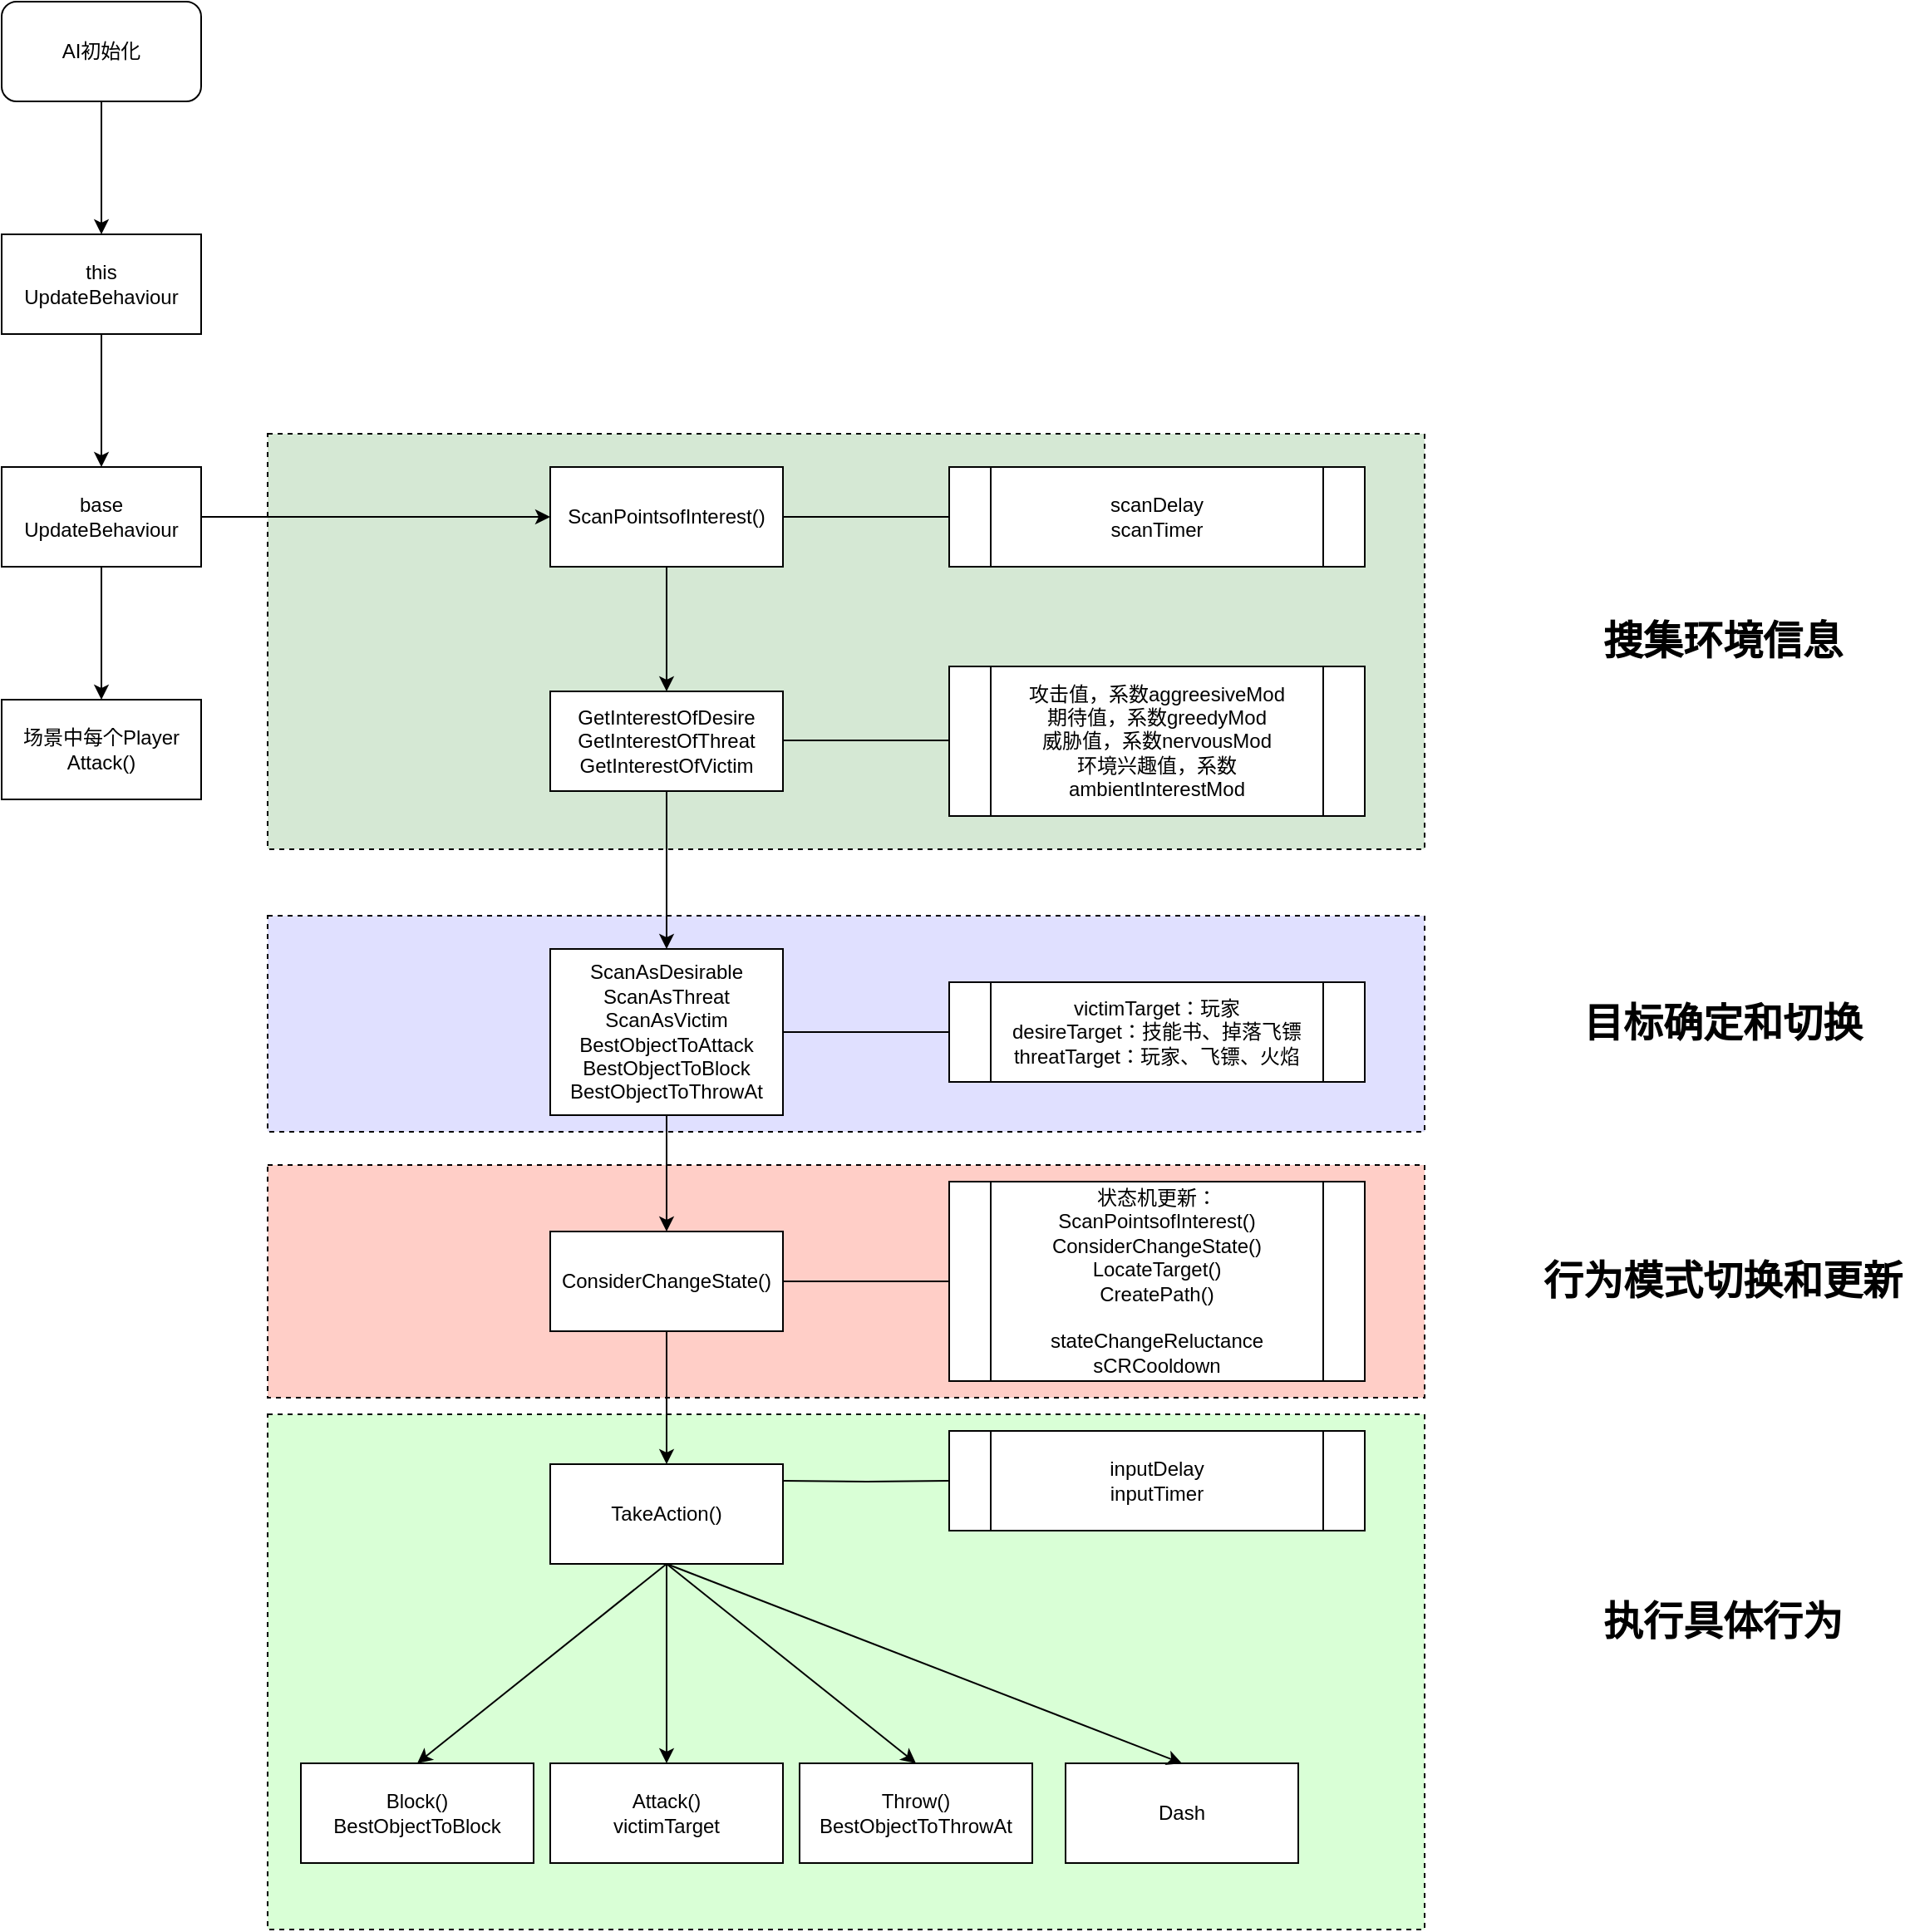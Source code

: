 <mxfile version="14.1.8" type="device"><diagram id="jfuekpTTWOhJfaXUJQrJ" name="第 1 页"><mxGraphModel dx="1422" dy="942" grid="1" gridSize="10" guides="1" tooltips="1" connect="1" arrows="1" fold="1" page="1" pageScale="1" pageWidth="827" pageHeight="1169" math="0" shadow="0"><root><mxCell id="0"/><mxCell id="1" parent="0"/><mxCell id="Z39AWP3-DyInojLnsu9D-9" value="" style="rounded=0;whiteSpace=wrap;html=1;dashed=1;fillColor=#D9FFD6;" parent="1" vertex="1"><mxGeometry x="290" y="1010" width="696" height="310" as="geometry"/></mxCell><mxCell id="Z39AWP3-DyInojLnsu9D-8" value="" style="rounded=0;whiteSpace=wrap;html=1;dashed=1;fillColor=#FFCEC7;" parent="1" vertex="1"><mxGeometry x="290" y="860" width="696" height="140" as="geometry"/></mxCell><mxCell id="Z39AWP3-DyInojLnsu9D-7" value="" style="rounded=0;whiteSpace=wrap;html=1;dashed=1;fillColor=#E0E0FF;" parent="1" vertex="1"><mxGeometry x="290" y="710" width="696" height="130" as="geometry"/></mxCell><mxCell id="vp8CZvjTNSCKODOCNTWA-39" value="" style="rounded=0;whiteSpace=wrap;html=1;dashed=1;fillColor=#D5E8D4;" parent="1" vertex="1"><mxGeometry x="290" y="420" width="696" height="250" as="geometry"/></mxCell><mxCell id="vp8CZvjTNSCKODOCNTWA-5" value="" style="edgeStyle=orthogonalEdgeStyle;rounded=0;orthogonalLoop=1;jettySize=auto;html=1;" parent="1" source="vp8CZvjTNSCKODOCNTWA-1" target="vp8CZvjTNSCKODOCNTWA-4" edge="1"><mxGeometry relative="1" as="geometry"/></mxCell><mxCell id="vp8CZvjTNSCKODOCNTWA-1" value="AI初始化" style="rounded=1;whiteSpace=wrap;html=1;" parent="1" vertex="1"><mxGeometry x="130" y="160" width="120" height="60" as="geometry"/></mxCell><mxCell id="vp8CZvjTNSCKODOCNTWA-9" value="" style="edgeStyle=orthogonalEdgeStyle;rounded=0;orthogonalLoop=1;jettySize=auto;html=1;" parent="1" source="vp8CZvjTNSCKODOCNTWA-4" target="vp8CZvjTNSCKODOCNTWA-8" edge="1"><mxGeometry relative="1" as="geometry"/></mxCell><mxCell id="vp8CZvjTNSCKODOCNTWA-4" value="this&lt;br&gt;UpdateBehaviour" style="rounded=0;whiteSpace=wrap;html=1;" parent="1" vertex="1"><mxGeometry x="130" y="300" width="120" height="60" as="geometry"/></mxCell><mxCell id="vp8CZvjTNSCKODOCNTWA-11" value="" style="edgeStyle=orthogonalEdgeStyle;rounded=0;orthogonalLoop=1;jettySize=auto;html=1;" parent="1" source="vp8CZvjTNSCKODOCNTWA-8" target="vp8CZvjTNSCKODOCNTWA-10" edge="1"><mxGeometry relative="1" as="geometry"/></mxCell><mxCell id="vp8CZvjTNSCKODOCNTWA-13" value="" style="edgeStyle=orthogonalEdgeStyle;rounded=0;orthogonalLoop=1;jettySize=auto;html=1;" parent="1" source="vp8CZvjTNSCKODOCNTWA-8" target="vp8CZvjTNSCKODOCNTWA-12" edge="1"><mxGeometry relative="1" as="geometry"/></mxCell><mxCell id="vp8CZvjTNSCKODOCNTWA-8" value="base&lt;br&gt;UpdateBehaviour" style="whiteSpace=wrap;html=1;rounded=0;" parent="1" vertex="1"><mxGeometry x="130" y="440" width="120" height="60" as="geometry"/></mxCell><mxCell id="vp8CZvjTNSCKODOCNTWA-10" value="场景中每个Player&lt;br&gt;Attack()" style="whiteSpace=wrap;html=1;rounded=0;" parent="1" vertex="1"><mxGeometry x="130" y="580" width="120" height="60" as="geometry"/></mxCell><mxCell id="vp8CZvjTNSCKODOCNTWA-24" value="" style="edgeStyle=orthogonalEdgeStyle;rounded=0;orthogonalLoop=1;jettySize=auto;html=1;endArrow=none;endFill=0;" parent="1" source="Z39AWP3-DyInojLnsu9D-3" target="vp8CZvjTNSCKODOCNTWA-23" edge="1"><mxGeometry relative="1" as="geometry"/></mxCell><mxCell id="GA3M2RPO_d6w6dg-5D6D-2" value="" style="edgeStyle=orthogonalEdgeStyle;rounded=0;orthogonalLoop=1;jettySize=auto;html=1;" parent="1" source="vp8CZvjTNSCKODOCNTWA-12" target="GA3M2RPO_d6w6dg-5D6D-1" edge="1"><mxGeometry relative="1" as="geometry"/></mxCell><mxCell id="vp8CZvjTNSCKODOCNTWA-12" value="ScanPointsofInterest()" style="whiteSpace=wrap;html=1;rounded=0;" parent="1" vertex="1"><mxGeometry x="460" y="440" width="140" height="60" as="geometry"/></mxCell><mxCell id="vp8CZvjTNSCKODOCNTWA-18" value="" style="edgeStyle=orthogonalEdgeStyle;rounded=0;orthogonalLoop=1;jettySize=auto;html=1;" parent="1" source="vp8CZvjTNSCKODOCNTWA-15" target="vp8CZvjTNSCKODOCNTWA-17" edge="1"><mxGeometry relative="1" as="geometry"/></mxCell><mxCell id="vp8CZvjTNSCKODOCNTWA-22" value="" style="edgeStyle=orthogonalEdgeStyle;rounded=0;orthogonalLoop=1;jettySize=auto;html=1;endArrow=none;endFill=0;" parent="1" source="vp8CZvjTNSCKODOCNTWA-15" target="vp8CZvjTNSCKODOCNTWA-21" edge="1"><mxGeometry relative="1" as="geometry"/></mxCell><mxCell id="vp8CZvjTNSCKODOCNTWA-15" value="ConsiderChangeState()" style="whiteSpace=wrap;html=1;rounded=0;" parent="1" vertex="1"><mxGeometry x="460" y="900" width="140" height="60" as="geometry"/></mxCell><mxCell id="vp8CZvjTNSCKODOCNTWA-17" value="TakeAction()" style="whiteSpace=wrap;html=1;rounded=0;" parent="1" vertex="1"><mxGeometry x="460" y="1040" width="140" height="60" as="geometry"/></mxCell><mxCell id="vp8CZvjTNSCKODOCNTWA-21" value="&lt;span&gt;状态机更新：&lt;/span&gt;&lt;br&gt;&lt;span&gt;ScanPointsofInterest()&lt;/span&gt;&lt;br&gt;&lt;span&gt;ConsiderChangeState()&lt;/span&gt;&lt;br&gt;&lt;span&gt;LocateTarget()&lt;/span&gt;&lt;br&gt;&lt;span&gt;CreatePath()&lt;br&gt;&lt;br&gt;stateChangeReluctance&lt;br&gt;sCRCooldown&lt;br&gt;&lt;/span&gt;" style="shape=process;whiteSpace=wrap;html=1;backgroundOutline=1;rounded=0;" parent="1" vertex="1"><mxGeometry x="700" y="870" width="250" height="120" as="geometry"/></mxCell><mxCell id="vp8CZvjTNSCKODOCNTWA-23" value="victimTarget：玩家&lt;br&gt;desireTarget：技能书、掉落飞镖&lt;br&gt;threatTarget：玩家、飞镖、火焰" style="shape=process;whiteSpace=wrap;html=1;backgroundOutline=1;rounded=0;" parent="1" vertex="1"><mxGeometry x="700" y="750" width="250" height="60" as="geometry"/></mxCell><mxCell id="vp8CZvjTNSCKODOCNTWA-27" value="" style="endArrow=none;html=1;entryX=0;entryY=0.5;entryDx=0;entryDy=0;exitX=1;exitY=0.5;exitDx=0;exitDy=0;" parent="1" source="vp8CZvjTNSCKODOCNTWA-12" target="vp8CZvjTNSCKODOCNTWA-29" edge="1"><mxGeometry width="50" height="50" relative="1" as="geometry"><mxPoint x="530" y="440" as="sourcePoint"/><mxPoint x="670" y="360" as="targetPoint"/></mxGeometry></mxCell><mxCell id="vp8CZvjTNSCKODOCNTWA-29" value="scanDelay&lt;br&gt;scanTimer" style="shape=process;whiteSpace=wrap;html=1;backgroundOutline=1;rounded=0;" parent="1" vertex="1"><mxGeometry x="700" y="440" width="250" height="60" as="geometry"/></mxCell><mxCell id="vp8CZvjTNSCKODOCNTWA-37" value="" style="edgeStyle=orthogonalEdgeStyle;rounded=0;orthogonalLoop=1;jettySize=auto;html=1;endArrow=none;endFill=0;" parent="1" target="vp8CZvjTNSCKODOCNTWA-38" edge="1"><mxGeometry relative="1" as="geometry"><mxPoint x="600" y="1050" as="sourcePoint"/></mxGeometry></mxCell><mxCell id="vp8CZvjTNSCKODOCNTWA-38" value="inputDelay&lt;br&gt;inputTimer" style="shape=process;whiteSpace=wrap;html=1;backgroundOutline=1;rounded=0;" parent="1" vertex="1"><mxGeometry x="700" y="1020" width="250" height="60" as="geometry"/></mxCell><mxCell id="Z39AWP3-DyInojLnsu9D-4" value="" style="edgeStyle=orthogonalEdgeStyle;rounded=0;orthogonalLoop=1;jettySize=auto;html=1;" parent="1" source="GA3M2RPO_d6w6dg-5D6D-1" target="Z39AWP3-DyInojLnsu9D-3" edge="1"><mxGeometry relative="1" as="geometry"/></mxCell><mxCell id="GA3M2RPO_d6w6dg-5D6D-1" value="GetInterestOfDesire&lt;br&gt;GetInterestOfThreat&lt;br&gt;GetInterestOfVictim" style="whiteSpace=wrap;html=1;rounded=0;" parent="1" vertex="1"><mxGeometry x="460" y="575" width="140" height="60" as="geometry"/></mxCell><mxCell id="GA3M2RPO_d6w6dg-5D6D-4" value="攻击值，系数aggreesiveMod&lt;br&gt;期待值，系数greedyMod&lt;br&gt;威胁值，系数nervousMod&lt;br&gt;环境兴趣值，系数ambientInterestMod" style="shape=process;whiteSpace=wrap;html=1;backgroundOutline=1;rounded=0;" parent="1" vertex="1"><mxGeometry x="700" y="560" width="250" height="90" as="geometry"/></mxCell><mxCell id="GA3M2RPO_d6w6dg-5D6D-5" value="" style="edgeStyle=orthogonalEdgeStyle;rounded=0;orthogonalLoop=1;jettySize=auto;html=1;endArrow=none;endFill=0;" parent="1" edge="1"><mxGeometry relative="1" as="geometry"><mxPoint x="600" y="604.5" as="sourcePoint"/><mxPoint x="700" y="604.5" as="targetPoint"/></mxGeometry></mxCell><mxCell id="Z39AWP3-DyInojLnsu9D-5" value="" style="edgeStyle=orthogonalEdgeStyle;rounded=0;orthogonalLoop=1;jettySize=auto;html=1;" parent="1" source="Z39AWP3-DyInojLnsu9D-3" target="vp8CZvjTNSCKODOCNTWA-15" edge="1"><mxGeometry relative="1" as="geometry"/></mxCell><mxCell id="Z39AWP3-DyInojLnsu9D-3" value="&lt;span&gt;ScanAsDesirable&lt;br&gt;&lt;/span&gt;&lt;span&gt;ScanAsThreat&lt;br&gt;&lt;/span&gt;&lt;span&gt;ScanAsVictim&lt;br&gt;&lt;/span&gt;&lt;span&gt;BestObjectToAttack&lt;br&gt;BestObjectToBlock&lt;br&gt;BestObjectToThrowAt&lt;br&gt;&lt;/span&gt;" style="whiteSpace=wrap;html=1;rounded=0;" parent="1" vertex="1"><mxGeometry x="460" y="730" width="140" height="100" as="geometry"/></mxCell><mxCell id="Z39AWP3-DyInojLnsu9D-10" value="搜集环境信息" style="text;strokeColor=none;fillColor=none;html=1;fontSize=24;fontStyle=1;verticalAlign=middle;align=center;" parent="1" vertex="1"><mxGeometry x="1050" y="525" width="230" height="40" as="geometry"/></mxCell><mxCell id="Z39AWP3-DyInojLnsu9D-11" value="目标确定和切换" style="text;strokeColor=none;fillColor=none;html=1;fontSize=24;fontStyle=1;verticalAlign=middle;align=center;" parent="1" vertex="1"><mxGeometry x="1050" y="755" width="230" height="40" as="geometry"/></mxCell><mxCell id="Z39AWP3-DyInojLnsu9D-12" value="行为模式切换和更新" style="text;strokeColor=none;fillColor=none;html=1;fontSize=24;fontStyle=1;verticalAlign=middle;align=center;" parent="1" vertex="1"><mxGeometry x="1050" y="910" width="230" height="40" as="geometry"/></mxCell><mxCell id="Z39AWP3-DyInojLnsu9D-13" value="执行具体行为" style="text;strokeColor=none;fillColor=none;html=1;fontSize=24;fontStyle=1;verticalAlign=middle;align=center;" parent="1" vertex="1"><mxGeometry x="1050" y="1115" width="230" height="40" as="geometry"/></mxCell><mxCell id="ntYMhIqAqNZ04UTPSEmN-1" value="Dash" style="whiteSpace=wrap;html=1;rounded=0;" vertex="1" parent="1"><mxGeometry x="770" y="1220" width="140" height="60" as="geometry"/></mxCell><mxCell id="ntYMhIqAqNZ04UTPSEmN-2" value="Block()&lt;br&gt;BestObjectToBlock" style="whiteSpace=wrap;html=1;rounded=0;" vertex="1" parent="1"><mxGeometry x="310" y="1220" width="140" height="60" as="geometry"/></mxCell><mxCell id="ntYMhIqAqNZ04UTPSEmN-3" value="Attack()&lt;br&gt;victimTarget" style="whiteSpace=wrap;html=1;rounded=0;" vertex="1" parent="1"><mxGeometry x="460" y="1220" width="140" height="60" as="geometry"/></mxCell><mxCell id="ntYMhIqAqNZ04UTPSEmN-4" value="Throw()&lt;br&gt;BestObjectToThrowAt" style="whiteSpace=wrap;html=1;rounded=0;" vertex="1" parent="1"><mxGeometry x="610" y="1220" width="140" height="60" as="geometry"/></mxCell><mxCell id="ntYMhIqAqNZ04UTPSEmN-5" value="" style="endArrow=classic;html=1;entryX=0.5;entryY=0;entryDx=0;entryDy=0;exitX=0.5;exitY=1;exitDx=0;exitDy=0;" edge="1" parent="1" source="vp8CZvjTNSCKODOCNTWA-17" target="ntYMhIqAqNZ04UTPSEmN-4"><mxGeometry width="50" height="50" relative="1" as="geometry"><mxPoint x="610" y="1200" as="sourcePoint"/><mxPoint x="660" y="1150" as="targetPoint"/><Array as="points"><mxPoint x="530" y="1100"/></Array></mxGeometry></mxCell><mxCell id="ntYMhIqAqNZ04UTPSEmN-6" value="" style="endArrow=classic;html=1;entryX=0.5;entryY=0;entryDx=0;entryDy=0;" edge="1" parent="1" target="ntYMhIqAqNZ04UTPSEmN-3"><mxGeometry width="50" height="50" relative="1" as="geometry"><mxPoint x="530" y="1100" as="sourcePoint"/><mxPoint x="690" y="1230" as="targetPoint"/><Array as="points"><mxPoint x="530" y="1100"/></Array></mxGeometry></mxCell><mxCell id="ntYMhIqAqNZ04UTPSEmN-8" value="" style="endArrow=classic;html=1;entryX=0.5;entryY=0;entryDx=0;entryDy=0;" edge="1" parent="1" target="ntYMhIqAqNZ04UTPSEmN-2"><mxGeometry width="50" height="50" relative="1" as="geometry"><mxPoint x="530" y="1100" as="sourcePoint"/><mxPoint x="540" y="1230" as="targetPoint"/><Array as="points"><mxPoint x="530" y="1100"/></Array></mxGeometry></mxCell><mxCell id="ntYMhIqAqNZ04UTPSEmN-9" value="" style="endArrow=classic;html=1;entryX=0.5;entryY=0;entryDx=0;entryDy=0;" edge="1" parent="1" target="ntYMhIqAqNZ04UTPSEmN-1"><mxGeometry width="50" height="50" relative="1" as="geometry"><mxPoint x="530" y="1100" as="sourcePoint"/><mxPoint x="690" y="1250" as="targetPoint"/><Array as="points"/></mxGeometry></mxCell></root></mxGraphModel></diagram></mxfile>